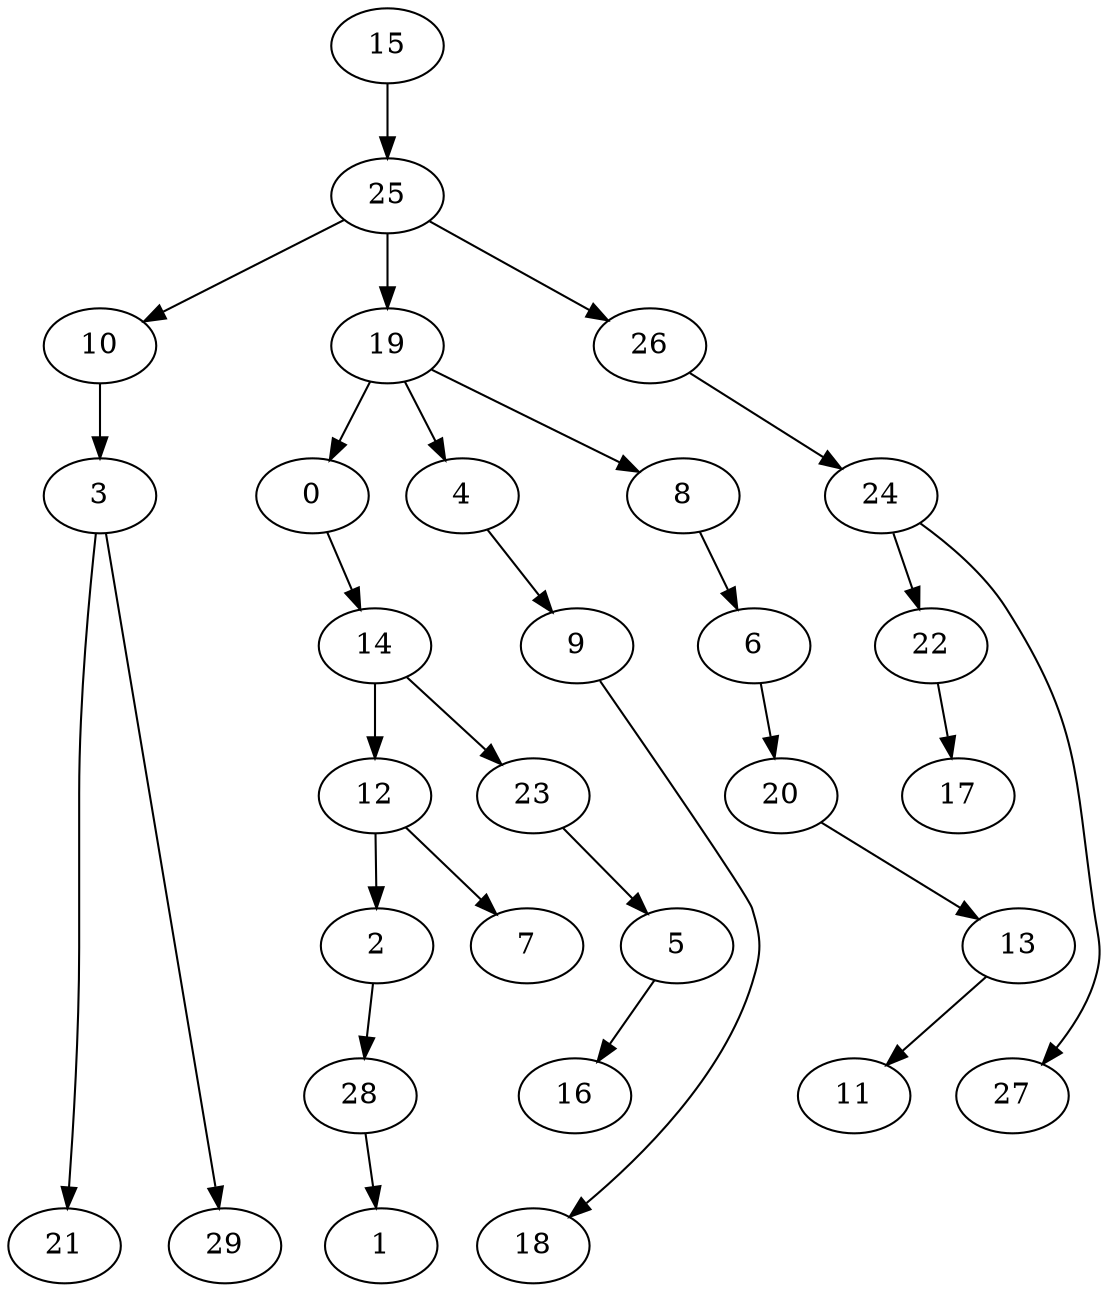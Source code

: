digraph G {
    0;
    14;
    12;
    23;
    2;
    28;
    1;
    3;
    21;
    29;
    4;
    9;
    18;
    5;
    16;
    6;
    20;
    13;
    8;
    10;
    7;
    11;
    15;
    25;
    19;
    26;
    22;
    17;
    24;
    27;
    0 -> 14 [weight=0];
    14 -> 12 [weight=0];
    14 -> 23 [weight=0];
    12 -> 2 [weight=0];
    12 -> 7 [weight=0];
    23 -> 5 [weight=0];
    2 -> 28 [weight=0];
    28 -> 1 [weight=0];
    3 -> 21 [weight=0];
    3 -> 29 [weight=0];
    4 -> 9 [weight=0];
    9 -> 18 [weight=0];
    5 -> 16 [weight=0];
    6 -> 20 [weight=0];
    20 -> 13 [weight=0];
    13 -> 11 [weight=0];
    8 -> 6 [weight=0];
    10 -> 3 [weight=0];
    15 -> 25 [weight=1];
    25 -> 10 [weight=0];
    25 -> 19 [weight=1];
    25 -> 26 [weight=0];
    19 -> 0 [weight=1];
    19 -> 4 [weight=1];
    19 -> 8 [weight=0];
    26 -> 24 [weight=0];
    22 -> 17 [weight=0];
    24 -> 22 [weight=0];
    24 -> 27 [weight=0];
}
